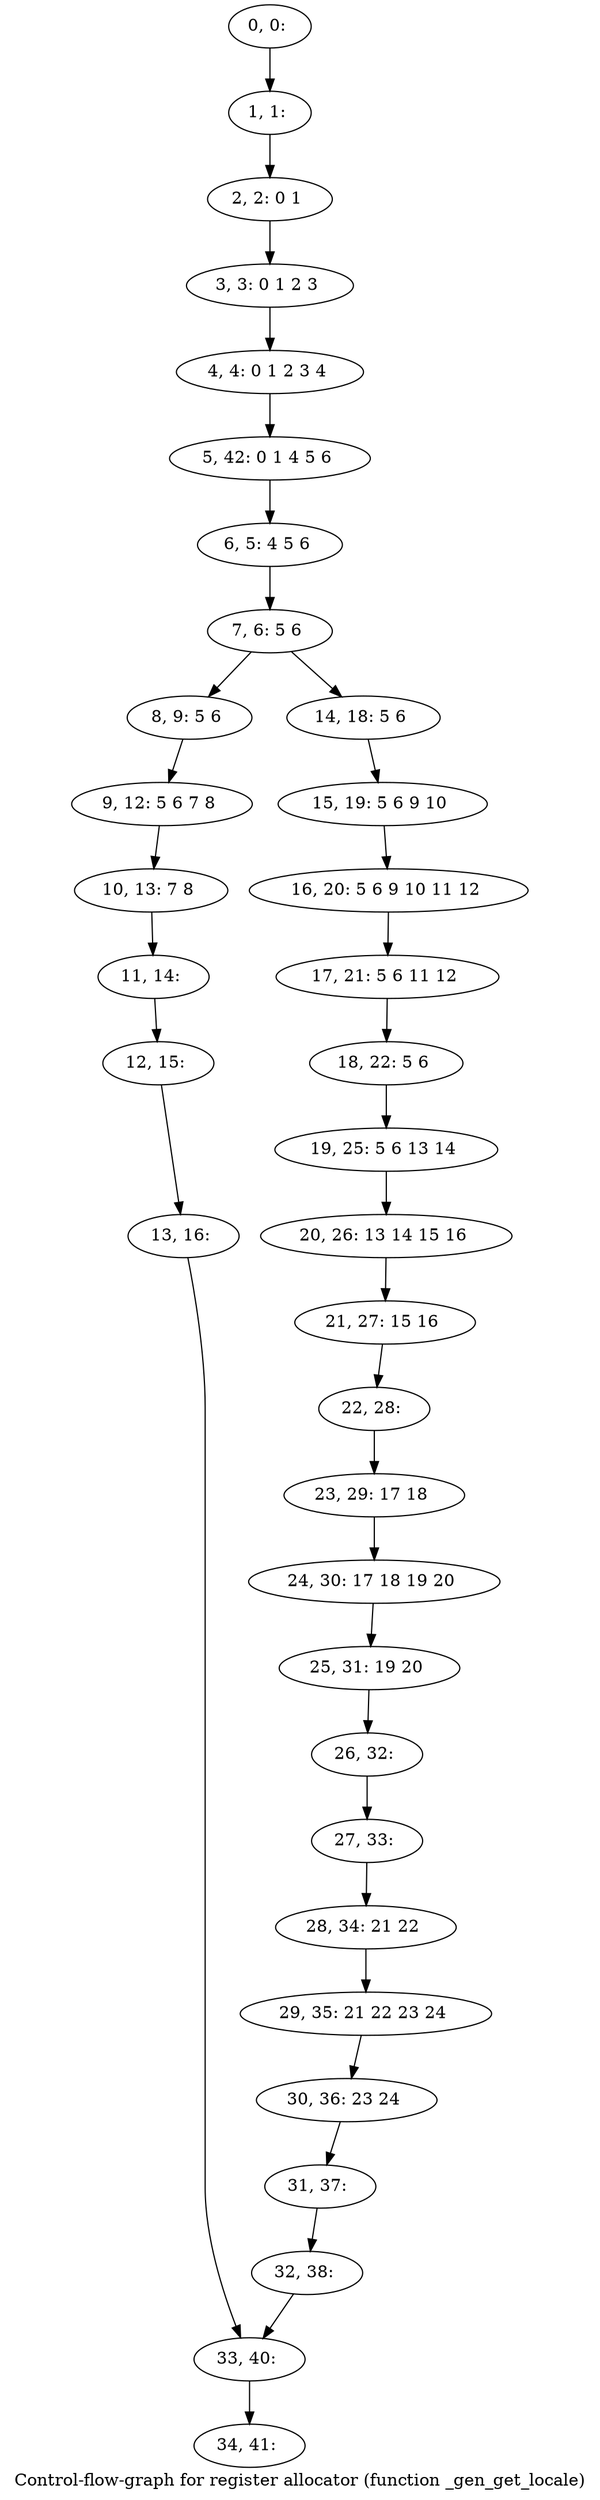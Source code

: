 digraph G {
graph [label="Control-flow-graph for register allocator (function _gen_get_locale)"]
0[label="0, 0: "];
1[label="1, 1: "];
2[label="2, 2: 0 1 "];
3[label="3, 3: 0 1 2 3 "];
4[label="4, 4: 0 1 2 3 4 "];
5[label="5, 42: 0 1 4 5 6 "];
6[label="6, 5: 4 5 6 "];
7[label="7, 6: 5 6 "];
8[label="8, 9: 5 6 "];
9[label="9, 12: 5 6 7 8 "];
10[label="10, 13: 7 8 "];
11[label="11, 14: "];
12[label="12, 15: "];
13[label="13, 16: "];
14[label="14, 18: 5 6 "];
15[label="15, 19: 5 6 9 10 "];
16[label="16, 20: 5 6 9 10 11 12 "];
17[label="17, 21: 5 6 11 12 "];
18[label="18, 22: 5 6 "];
19[label="19, 25: 5 6 13 14 "];
20[label="20, 26: 13 14 15 16 "];
21[label="21, 27: 15 16 "];
22[label="22, 28: "];
23[label="23, 29: 17 18 "];
24[label="24, 30: 17 18 19 20 "];
25[label="25, 31: 19 20 "];
26[label="26, 32: "];
27[label="27, 33: "];
28[label="28, 34: 21 22 "];
29[label="29, 35: 21 22 23 24 "];
30[label="30, 36: 23 24 "];
31[label="31, 37: "];
32[label="32, 38: "];
33[label="33, 40: "];
34[label="34, 41: "];
0->1 ;
1->2 ;
2->3 ;
3->4 ;
4->5 ;
5->6 ;
6->7 ;
7->8 ;
7->14 ;
8->9 ;
9->10 ;
10->11 ;
11->12 ;
12->13 ;
13->33 ;
14->15 ;
15->16 ;
16->17 ;
17->18 ;
18->19 ;
19->20 ;
20->21 ;
21->22 ;
22->23 ;
23->24 ;
24->25 ;
25->26 ;
26->27 ;
27->28 ;
28->29 ;
29->30 ;
30->31 ;
31->32 ;
32->33 ;
33->34 ;
}
